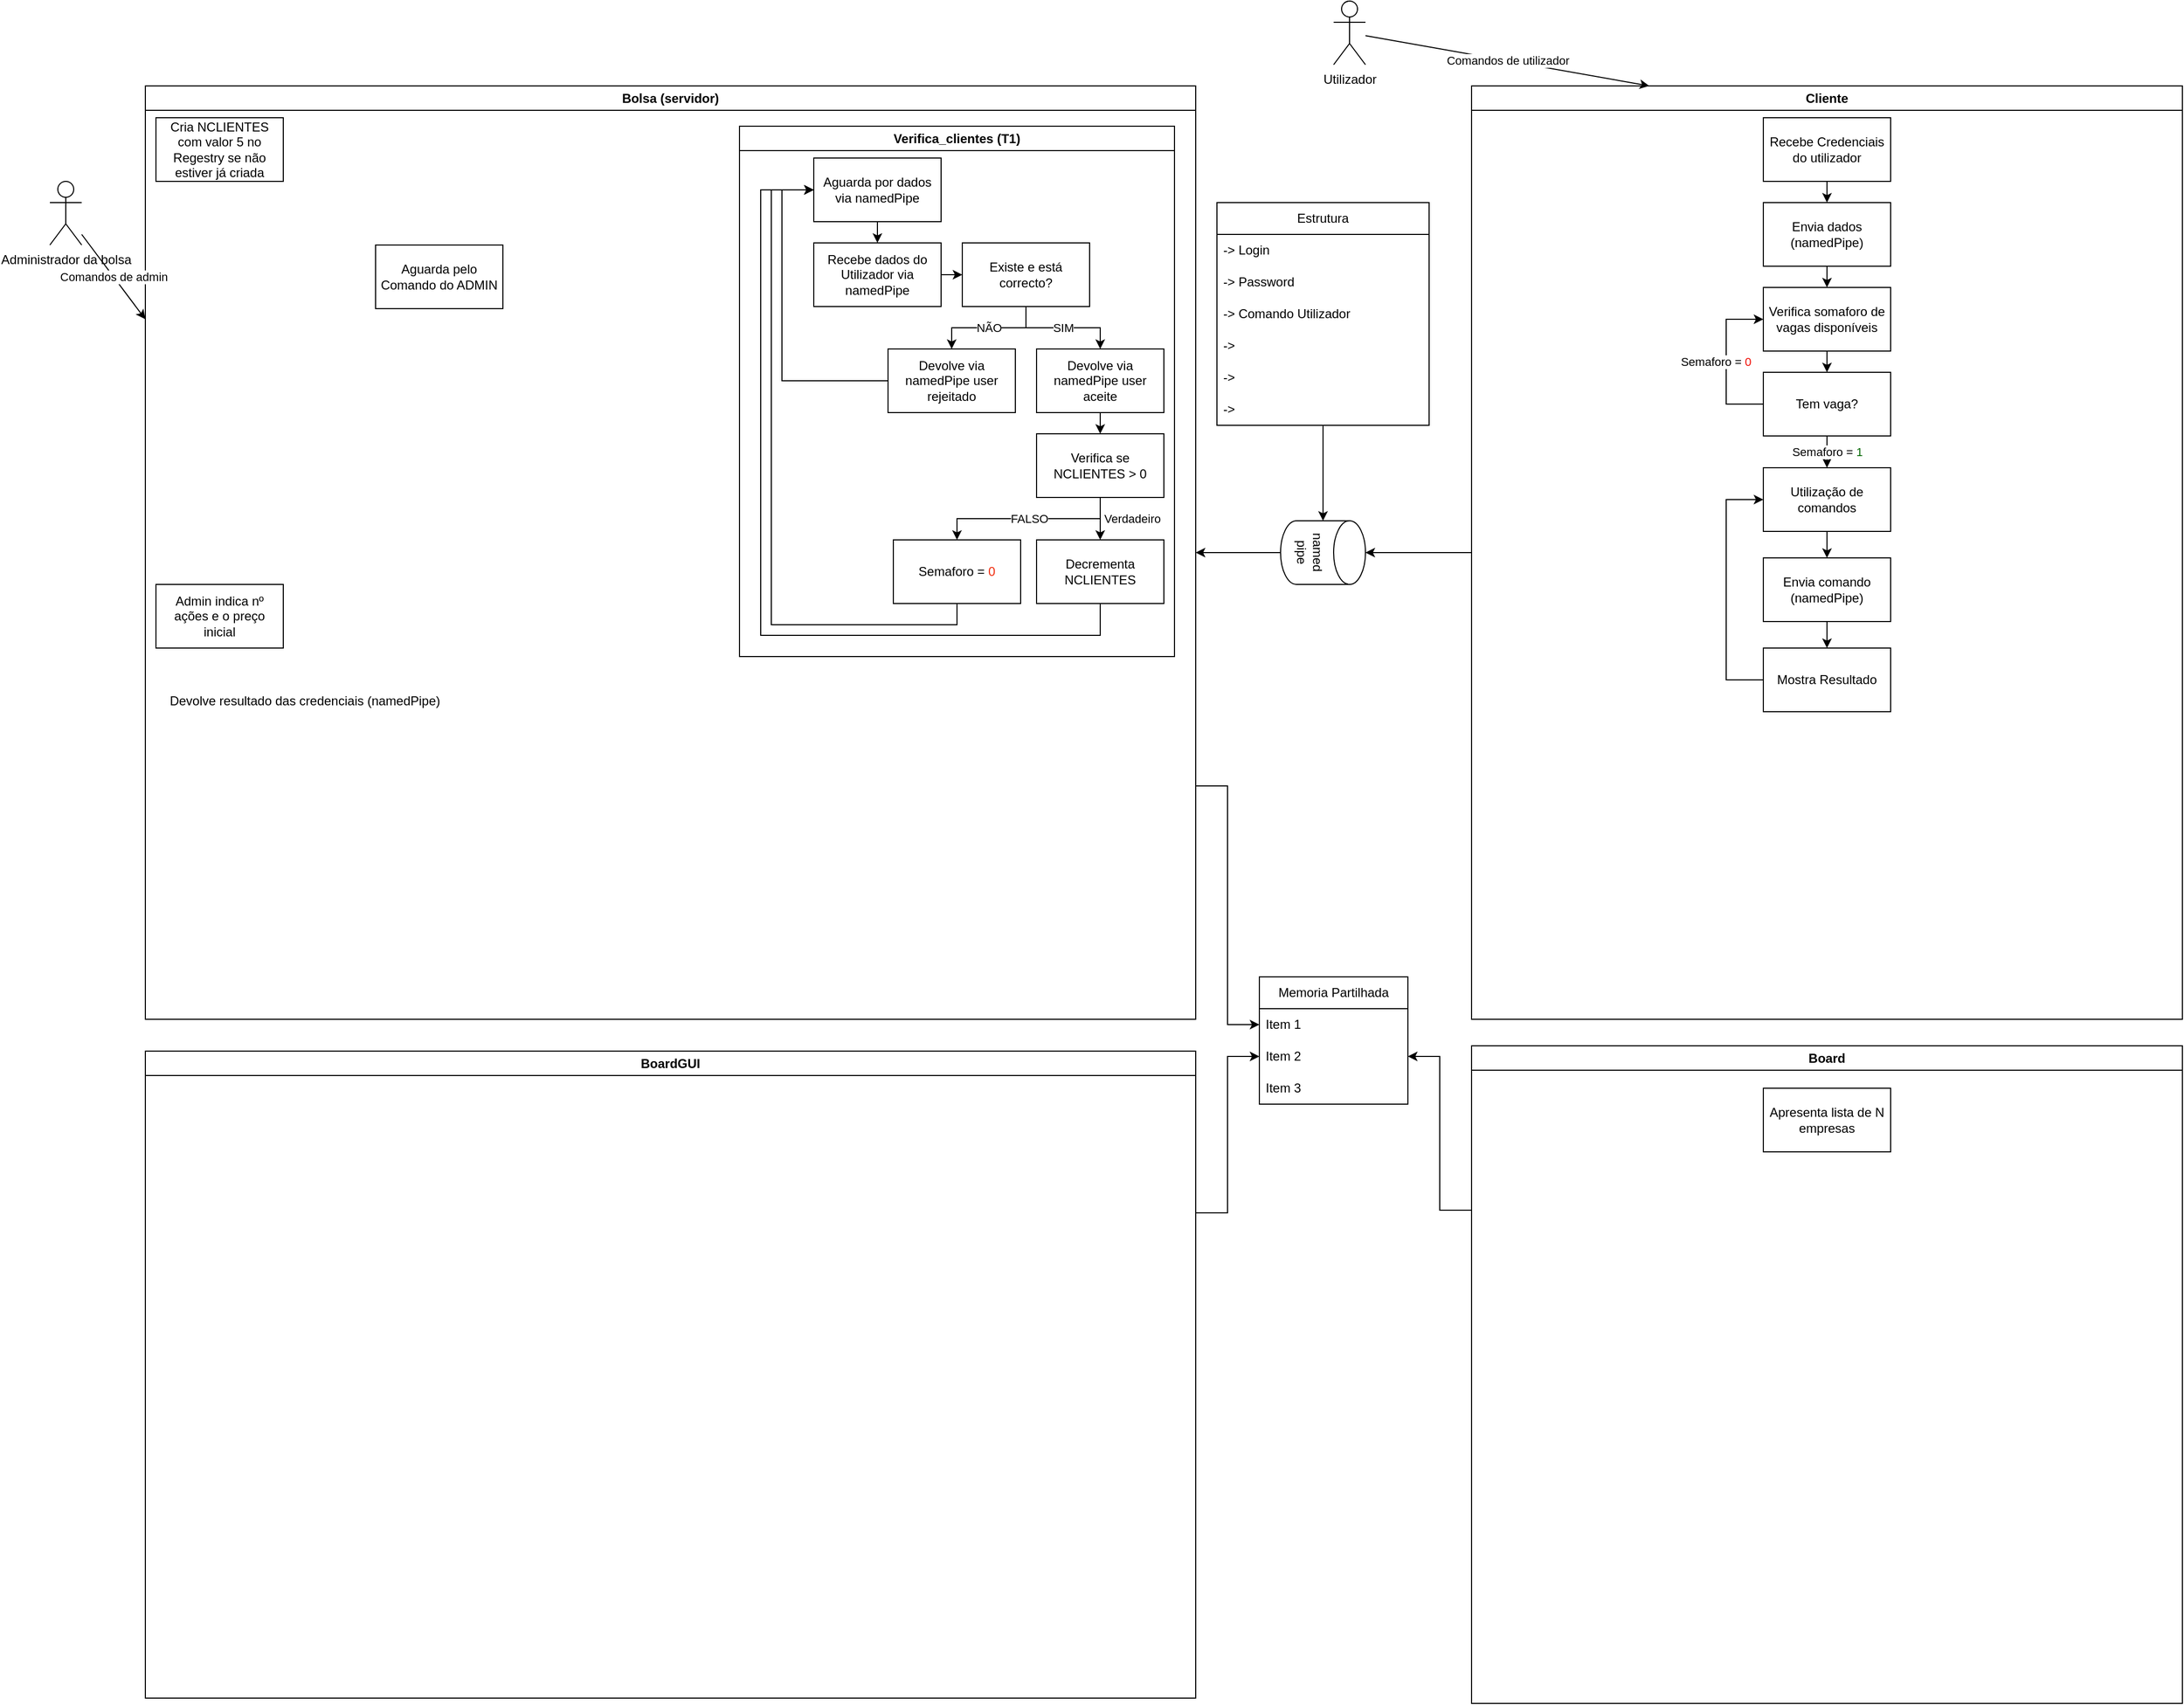 <mxfile version="24.1.0" type="device">
  <diagram id="cJ_9kzysYg_NpnzKaHlt" name="Página-1">
    <mxGraphModel dx="2161" dy="1188" grid="1" gridSize="10" guides="1" tooltips="1" connect="1" arrows="1" fold="1" page="1" pageScale="1" pageWidth="827" pageHeight="1169" math="0" shadow="0">
      <root>
        <mxCell id="0" />
        <mxCell id="1" parent="0" />
        <mxCell id="eUQ-MFnaL1vq6Etl-pcT-39" style="edgeStyle=orthogonalEdgeStyle;rounded=0;orthogonalLoop=1;jettySize=auto;html=1;exitX=1;exitY=0.75;exitDx=0;exitDy=0;entryX=0;entryY=0.5;entryDx=0;entryDy=0;" parent="1" source="eUQ-MFnaL1vq6Etl-pcT-1" target="eUQ-MFnaL1vq6Etl-pcT-33" edge="1">
          <mxGeometry relative="1" as="geometry" />
        </mxCell>
        <mxCell id="eUQ-MFnaL1vq6Etl-pcT-1" value="Bolsa (servidor)" style="swimlane;whiteSpace=wrap;html=1;" parent="1" vertex="1">
          <mxGeometry x="-690" y="80" width="990" height="880" as="geometry" />
        </mxCell>
        <mxCell id="eUQ-MFnaL1vq6Etl-pcT-41" value="Cria NCLIENTES com valor 5 no Regestry se não estiver já criada" style="whiteSpace=wrap;html=1;" parent="eUQ-MFnaL1vq6Etl-pcT-1" vertex="1">
          <mxGeometry x="10" y="30" width="120" height="60" as="geometry" />
        </mxCell>
        <mxCell id="eUQ-MFnaL1vq6Etl-pcT-56" value="Verifica_clientes (T1)" style="swimlane;whiteSpace=wrap;html=1;" parent="eUQ-MFnaL1vq6Etl-pcT-1" vertex="1">
          <mxGeometry x="560" y="38" width="410" height="500" as="geometry" />
        </mxCell>
        <mxCell id="eUQ-MFnaL1vq6Etl-pcT-61" style="edgeStyle=orthogonalEdgeStyle;rounded=0;orthogonalLoop=1;jettySize=auto;html=1;exitX=1;exitY=0.5;exitDx=0;exitDy=0;entryX=0;entryY=0.5;entryDx=0;entryDy=0;" parent="eUQ-MFnaL1vq6Etl-pcT-56" source="eUQ-MFnaL1vq6Etl-pcT-57" target="eUQ-MFnaL1vq6Etl-pcT-59" edge="1">
          <mxGeometry relative="1" as="geometry" />
        </mxCell>
        <mxCell id="eUQ-MFnaL1vq6Etl-pcT-57" value="Recebe dados do Utilizador via namedPipe" style="whiteSpace=wrap;html=1;" parent="eUQ-MFnaL1vq6Etl-pcT-56" vertex="1">
          <mxGeometry x="70" y="110" width="120" height="60" as="geometry" />
        </mxCell>
        <mxCell id="eUQ-MFnaL1vq6Etl-pcT-63" value="SIM" style="edgeStyle=orthogonalEdgeStyle;rounded=0;orthogonalLoop=1;jettySize=auto;html=1;exitX=0.5;exitY=1;exitDx=0;exitDy=0;entryX=0.5;entryY=0;entryDx=0;entryDy=0;" parent="eUQ-MFnaL1vq6Etl-pcT-56" source="eUQ-MFnaL1vq6Etl-pcT-59" target="eUQ-MFnaL1vq6Etl-pcT-60" edge="1">
          <mxGeometry relative="1" as="geometry" />
        </mxCell>
        <mxCell id="eUQ-MFnaL1vq6Etl-pcT-68" value="NÃO" style="edgeStyle=orthogonalEdgeStyle;rounded=0;orthogonalLoop=1;jettySize=auto;html=1;exitX=0.5;exitY=1;exitDx=0;exitDy=0;entryX=0.5;entryY=0;entryDx=0;entryDy=0;" parent="eUQ-MFnaL1vq6Etl-pcT-56" source="eUQ-MFnaL1vq6Etl-pcT-59" target="eUQ-MFnaL1vq6Etl-pcT-65" edge="1">
          <mxGeometry relative="1" as="geometry" />
        </mxCell>
        <mxCell id="eUQ-MFnaL1vq6Etl-pcT-59" value="Existe e está correcto?" style="whiteSpace=wrap;html=1;" parent="eUQ-MFnaL1vq6Etl-pcT-56" vertex="1">
          <mxGeometry x="210" y="110" width="120" height="60" as="geometry" />
        </mxCell>
        <mxCell id="eUQ-MFnaL1vq6Etl-pcT-86" style="edgeStyle=orthogonalEdgeStyle;rounded=0;orthogonalLoop=1;jettySize=auto;html=1;exitX=0.5;exitY=1;exitDx=0;exitDy=0;entryX=0.5;entryY=0;entryDx=0;entryDy=0;" parent="eUQ-MFnaL1vq6Etl-pcT-56" source="eUQ-MFnaL1vq6Etl-pcT-60" target="eUQ-MFnaL1vq6Etl-pcT-85" edge="1">
          <mxGeometry relative="1" as="geometry" />
        </mxCell>
        <mxCell id="eUQ-MFnaL1vq6Etl-pcT-60" value="Devolve via namedPipe user aceite" style="whiteSpace=wrap;html=1;" parent="eUQ-MFnaL1vq6Etl-pcT-56" vertex="1">
          <mxGeometry x="280" y="210" width="120" height="60" as="geometry" />
        </mxCell>
        <mxCell id="eUQ-MFnaL1vq6Etl-pcT-82" style="edgeStyle=orthogonalEdgeStyle;rounded=0;orthogonalLoop=1;jettySize=auto;html=1;exitX=0;exitY=0.5;exitDx=0;exitDy=0;entryX=0;entryY=0.5;entryDx=0;entryDy=0;" parent="eUQ-MFnaL1vq6Etl-pcT-56" source="eUQ-MFnaL1vq6Etl-pcT-65" target="eUQ-MFnaL1vq6Etl-pcT-78" edge="1">
          <mxGeometry relative="1" as="geometry">
            <Array as="points">
              <mxPoint x="40" y="240" />
              <mxPoint x="40" y="60" />
            </Array>
          </mxGeometry>
        </mxCell>
        <mxCell id="eUQ-MFnaL1vq6Etl-pcT-65" value="Devolve via namedPipe user rejeitado" style="whiteSpace=wrap;html=1;" parent="eUQ-MFnaL1vq6Etl-pcT-56" vertex="1">
          <mxGeometry x="140" y="210" width="120" height="60" as="geometry" />
        </mxCell>
        <mxCell id="eUQ-MFnaL1vq6Etl-pcT-91" style="edgeStyle=orthogonalEdgeStyle;rounded=0;orthogonalLoop=1;jettySize=auto;html=1;exitX=0.5;exitY=1;exitDx=0;exitDy=0;entryX=0;entryY=0.5;entryDx=0;entryDy=0;" parent="eUQ-MFnaL1vq6Etl-pcT-56" source="eUQ-MFnaL1vq6Etl-pcT-77" target="eUQ-MFnaL1vq6Etl-pcT-78" edge="1">
          <mxGeometry relative="1" as="geometry">
            <Array as="points">
              <mxPoint x="340" y="480" />
              <mxPoint x="20" y="480" />
              <mxPoint x="20" y="60" />
            </Array>
          </mxGeometry>
        </mxCell>
        <mxCell id="eUQ-MFnaL1vq6Etl-pcT-77" value="Decrementa NCLIENTES" style="whiteSpace=wrap;html=1;" parent="eUQ-MFnaL1vq6Etl-pcT-56" vertex="1">
          <mxGeometry x="280" y="390" width="120" height="60" as="geometry" />
        </mxCell>
        <mxCell id="eUQ-MFnaL1vq6Etl-pcT-83" style="edgeStyle=orthogonalEdgeStyle;rounded=0;orthogonalLoop=1;jettySize=auto;html=1;exitX=0.5;exitY=1;exitDx=0;exitDy=0;entryX=0.5;entryY=0;entryDx=0;entryDy=0;" parent="eUQ-MFnaL1vq6Etl-pcT-56" source="eUQ-MFnaL1vq6Etl-pcT-78" target="eUQ-MFnaL1vq6Etl-pcT-57" edge="1">
          <mxGeometry relative="1" as="geometry" />
        </mxCell>
        <mxCell id="eUQ-MFnaL1vq6Etl-pcT-78" value="Aguarda por dados via namedPipe" style="whiteSpace=wrap;html=1;" parent="eUQ-MFnaL1vq6Etl-pcT-56" vertex="1">
          <mxGeometry x="70" y="30" width="120" height="60" as="geometry" />
        </mxCell>
        <mxCell id="eUQ-MFnaL1vq6Etl-pcT-87" value="Verdadeiro" style="edgeStyle=orthogonalEdgeStyle;rounded=0;orthogonalLoop=1;jettySize=auto;html=1;exitX=0.5;exitY=1;exitDx=0;exitDy=0;entryX=0.5;entryY=0;entryDx=0;entryDy=0;" parent="eUQ-MFnaL1vq6Etl-pcT-56" source="eUQ-MFnaL1vq6Etl-pcT-85" target="eUQ-MFnaL1vq6Etl-pcT-77" edge="1">
          <mxGeometry y="30" relative="1" as="geometry">
            <mxPoint as="offset" />
          </mxGeometry>
        </mxCell>
        <mxCell id="eUQ-MFnaL1vq6Etl-pcT-89" value="FALSO" style="edgeStyle=orthogonalEdgeStyle;rounded=0;orthogonalLoop=1;jettySize=auto;html=1;exitX=0.5;exitY=1;exitDx=0;exitDy=0;entryX=0.5;entryY=0;entryDx=0;entryDy=0;" parent="eUQ-MFnaL1vq6Etl-pcT-56" source="eUQ-MFnaL1vq6Etl-pcT-85" target="eUQ-MFnaL1vq6Etl-pcT-88" edge="1">
          <mxGeometry relative="1" as="geometry" />
        </mxCell>
        <mxCell id="eUQ-MFnaL1vq6Etl-pcT-85" value="Verifica se NCLIENTES &amp;gt; 0" style="whiteSpace=wrap;html=1;" parent="eUQ-MFnaL1vq6Etl-pcT-56" vertex="1">
          <mxGeometry x="280" y="290" width="120" height="60" as="geometry" />
        </mxCell>
        <mxCell id="eUQ-MFnaL1vq6Etl-pcT-90" style="edgeStyle=orthogonalEdgeStyle;rounded=0;orthogonalLoop=1;jettySize=auto;html=1;exitX=0.5;exitY=1;exitDx=0;exitDy=0;entryX=0;entryY=0.5;entryDx=0;entryDy=0;" parent="eUQ-MFnaL1vq6Etl-pcT-56" source="eUQ-MFnaL1vq6Etl-pcT-88" target="eUQ-MFnaL1vq6Etl-pcT-78" edge="1">
          <mxGeometry relative="1" as="geometry">
            <Array as="points">
              <mxPoint x="205" y="470" />
              <mxPoint x="30" y="470" />
              <mxPoint x="30" y="60" />
            </Array>
          </mxGeometry>
        </mxCell>
        <mxCell id="eUQ-MFnaL1vq6Etl-pcT-88" value="Semaforo = &lt;font color=&quot;#f02f11&quot;&gt;0&lt;/font&gt;" style="whiteSpace=wrap;html=1;" parent="eUQ-MFnaL1vq6Etl-pcT-56" vertex="1">
          <mxGeometry x="145" y="390" width="120" height="60" as="geometry" />
        </mxCell>
        <mxCell id="eUQ-MFnaL1vq6Etl-pcT-14" value="Devolve resultado das credenciais (namedPipe)" style="text;html=1;align=center;verticalAlign=middle;resizable=0;points=[];autosize=1;strokeColor=none;fillColor=none;" parent="eUQ-MFnaL1vq6Etl-pcT-1" vertex="1">
          <mxGeometry x="10" y="565" width="280" height="30" as="geometry" />
        </mxCell>
        <mxCell id="eUQ-MFnaL1vq6Etl-pcT-47" value="Admin indica nº ações e o preço inicial" style="whiteSpace=wrap;html=1;" parent="eUQ-MFnaL1vq6Etl-pcT-1" vertex="1">
          <mxGeometry x="10" y="470" width="120" height="60" as="geometry" />
        </mxCell>
        <mxCell id="23Vf8jw9pgkzkxeII7kw-12" value="Aguarda pelo Comando do ADMIN" style="whiteSpace=wrap;html=1;" vertex="1" parent="eUQ-MFnaL1vq6Etl-pcT-1">
          <mxGeometry x="217" y="150" width="120" height="60" as="geometry" />
        </mxCell>
        <mxCell id="eUQ-MFnaL1vq6Etl-pcT-2" value="Cliente" style="swimlane;whiteSpace=wrap;html=1;" parent="1" vertex="1">
          <mxGeometry x="560" y="80" width="670" height="880" as="geometry" />
        </mxCell>
        <mxCell id="eUQ-MFnaL1vq6Etl-pcT-23" style="edgeStyle=orthogonalEdgeStyle;rounded=0;orthogonalLoop=1;jettySize=auto;html=1;exitX=0.5;exitY=1;exitDx=0;exitDy=0;entryX=0.5;entryY=0;entryDx=0;entryDy=0;" parent="eUQ-MFnaL1vq6Etl-pcT-2" source="eUQ-MFnaL1vq6Etl-pcT-17" target="eUQ-MFnaL1vq6Etl-pcT-22" edge="1">
          <mxGeometry relative="1" as="geometry" />
        </mxCell>
        <mxCell id="eUQ-MFnaL1vq6Etl-pcT-17" value="Recebe Credenciais do utilizador" style="whiteSpace=wrap;html=1;" parent="eUQ-MFnaL1vq6Etl-pcT-2" vertex="1">
          <mxGeometry x="275" y="30" width="120" height="60" as="geometry" />
        </mxCell>
        <mxCell id="eUQ-MFnaL1vq6Etl-pcT-28" style="edgeStyle=orthogonalEdgeStyle;rounded=0;orthogonalLoop=1;jettySize=auto;html=1;exitX=0;exitY=0.5;exitDx=0;exitDy=0;entryX=0;entryY=0.5;entryDx=0;entryDy=0;" parent="eUQ-MFnaL1vq6Etl-pcT-2" source="eUQ-MFnaL1vq6Etl-pcT-19" target="eUQ-MFnaL1vq6Etl-pcT-21" edge="1">
          <mxGeometry relative="1" as="geometry">
            <Array as="points">
              <mxPoint x="240" y="300" />
              <mxPoint x="240" y="220" />
            </Array>
          </mxGeometry>
        </mxCell>
        <mxCell id="eUQ-MFnaL1vq6Etl-pcT-29" value="Semaforo = &lt;font color=&quot;#f00d05&quot;&gt;0&lt;/font&gt;" style="edgeLabel;html=1;align=center;verticalAlign=middle;resizable=0;points=[];" parent="eUQ-MFnaL1vq6Etl-pcT-28" vertex="1" connectable="0">
          <mxGeometry x="-0.093" y="-1" relative="1" as="geometry">
            <mxPoint x="-11" y="-7" as="offset" />
          </mxGeometry>
        </mxCell>
        <mxCell id="eUQ-MFnaL1vq6Etl-pcT-49" value="Semaforo = &lt;font color=&quot;#006600&quot;&gt;1&lt;/font&gt;" style="edgeStyle=orthogonalEdgeStyle;rounded=0;orthogonalLoop=1;jettySize=auto;html=1;exitX=0.5;exitY=1;exitDx=0;exitDy=0;entryX=0.5;entryY=0;entryDx=0;entryDy=0;" parent="eUQ-MFnaL1vq6Etl-pcT-2" source="eUQ-MFnaL1vq6Etl-pcT-19" target="eUQ-MFnaL1vq6Etl-pcT-48" edge="1">
          <mxGeometry relative="1" as="geometry" />
        </mxCell>
        <mxCell id="eUQ-MFnaL1vq6Etl-pcT-19" value="Tem vaga?" style="whiteSpace=wrap;html=1;" parent="eUQ-MFnaL1vq6Etl-pcT-2" vertex="1">
          <mxGeometry x="275" y="270" width="120" height="60" as="geometry" />
        </mxCell>
        <mxCell id="eUQ-MFnaL1vq6Etl-pcT-50" style="edgeStyle=orthogonalEdgeStyle;rounded=0;orthogonalLoop=1;jettySize=auto;html=1;exitX=0.5;exitY=1;exitDx=0;exitDy=0;entryX=0.5;entryY=0;entryDx=0;entryDy=0;" parent="eUQ-MFnaL1vq6Etl-pcT-2" source="eUQ-MFnaL1vq6Etl-pcT-21" target="eUQ-MFnaL1vq6Etl-pcT-19" edge="1">
          <mxGeometry relative="1" as="geometry" />
        </mxCell>
        <mxCell id="eUQ-MFnaL1vq6Etl-pcT-21" value="Verifica somaforo de vagas disponíveis" style="whiteSpace=wrap;html=1;" parent="eUQ-MFnaL1vq6Etl-pcT-2" vertex="1">
          <mxGeometry x="275" y="190" width="120" height="60" as="geometry" />
        </mxCell>
        <mxCell id="eUQ-MFnaL1vq6Etl-pcT-26" style="edgeStyle=orthogonalEdgeStyle;rounded=0;orthogonalLoop=1;jettySize=auto;html=1;exitX=0.5;exitY=1;exitDx=0;exitDy=0;entryX=0.5;entryY=0;entryDx=0;entryDy=0;" parent="eUQ-MFnaL1vq6Etl-pcT-2" source="eUQ-MFnaL1vq6Etl-pcT-22" target="eUQ-MFnaL1vq6Etl-pcT-21" edge="1">
          <mxGeometry relative="1" as="geometry" />
        </mxCell>
        <mxCell id="eUQ-MFnaL1vq6Etl-pcT-22" value="Envia dados (namedPipe)" style="whiteSpace=wrap;html=1;" parent="eUQ-MFnaL1vq6Etl-pcT-2" vertex="1">
          <mxGeometry x="275" y="110" width="120" height="60" as="geometry" />
        </mxCell>
        <mxCell id="eUQ-MFnaL1vq6Etl-pcT-52" style="edgeStyle=orthogonalEdgeStyle;rounded=0;orthogonalLoop=1;jettySize=auto;html=1;exitX=0.5;exitY=1;exitDx=0;exitDy=0;entryX=0.5;entryY=0;entryDx=0;entryDy=0;" parent="eUQ-MFnaL1vq6Etl-pcT-2" source="eUQ-MFnaL1vq6Etl-pcT-48" target="eUQ-MFnaL1vq6Etl-pcT-51" edge="1">
          <mxGeometry relative="1" as="geometry" />
        </mxCell>
        <mxCell id="eUQ-MFnaL1vq6Etl-pcT-48" value="Utilização de comandos" style="whiteSpace=wrap;html=1;" parent="eUQ-MFnaL1vq6Etl-pcT-2" vertex="1">
          <mxGeometry x="275" y="360" width="120" height="60" as="geometry" />
        </mxCell>
        <mxCell id="eUQ-MFnaL1vq6Etl-pcT-54" style="edgeStyle=orthogonalEdgeStyle;rounded=0;orthogonalLoop=1;jettySize=auto;html=1;exitX=0.5;exitY=1;exitDx=0;exitDy=0;entryX=0.5;entryY=0;entryDx=0;entryDy=0;" parent="eUQ-MFnaL1vq6Etl-pcT-2" source="eUQ-MFnaL1vq6Etl-pcT-51" target="eUQ-MFnaL1vq6Etl-pcT-53" edge="1">
          <mxGeometry relative="1" as="geometry" />
        </mxCell>
        <mxCell id="eUQ-MFnaL1vq6Etl-pcT-51" value="Envia comando (namedPipe)" style="whiteSpace=wrap;html=1;" parent="eUQ-MFnaL1vq6Etl-pcT-2" vertex="1">
          <mxGeometry x="275" y="445" width="120" height="60" as="geometry" />
        </mxCell>
        <mxCell id="eUQ-MFnaL1vq6Etl-pcT-55" style="edgeStyle=orthogonalEdgeStyle;rounded=0;orthogonalLoop=1;jettySize=auto;html=1;exitX=0;exitY=0.5;exitDx=0;exitDy=0;entryX=0;entryY=0.5;entryDx=0;entryDy=0;" parent="eUQ-MFnaL1vq6Etl-pcT-2" source="eUQ-MFnaL1vq6Etl-pcT-53" target="eUQ-MFnaL1vq6Etl-pcT-48" edge="1">
          <mxGeometry relative="1" as="geometry">
            <Array as="points">
              <mxPoint x="240" y="560" />
              <mxPoint x="240" y="390" />
            </Array>
          </mxGeometry>
        </mxCell>
        <mxCell id="eUQ-MFnaL1vq6Etl-pcT-53" value="Mostra Resultado" style="whiteSpace=wrap;html=1;" parent="eUQ-MFnaL1vq6Etl-pcT-2" vertex="1">
          <mxGeometry x="275" y="530" width="120" height="60" as="geometry" />
        </mxCell>
        <mxCell id="eUQ-MFnaL1vq6Etl-pcT-36" style="edgeStyle=orthogonalEdgeStyle;rounded=0;orthogonalLoop=1;jettySize=auto;html=1;exitX=0;exitY=0.25;exitDx=0;exitDy=0;entryX=1;entryY=0.5;entryDx=0;entryDy=0;" parent="1" source="eUQ-MFnaL1vq6Etl-pcT-3" target="eUQ-MFnaL1vq6Etl-pcT-34" edge="1">
          <mxGeometry relative="1" as="geometry" />
        </mxCell>
        <mxCell id="eUQ-MFnaL1vq6Etl-pcT-3" value="Board" style="swimlane;whiteSpace=wrap;html=1;" parent="1" vertex="1">
          <mxGeometry x="560" y="985" width="670" height="620" as="geometry" />
        </mxCell>
        <mxCell id="eUQ-MFnaL1vq6Etl-pcT-31" value="Apresenta lista de N empresas" style="whiteSpace=wrap;html=1;" parent="eUQ-MFnaL1vq6Etl-pcT-3" vertex="1">
          <mxGeometry x="275" y="40" width="120" height="60" as="geometry" />
        </mxCell>
        <mxCell id="eUQ-MFnaL1vq6Etl-pcT-40" style="edgeStyle=orthogonalEdgeStyle;rounded=0;orthogonalLoop=1;jettySize=auto;html=1;exitX=1;exitY=0.25;exitDx=0;exitDy=0;entryX=0;entryY=0.5;entryDx=0;entryDy=0;" parent="1" source="eUQ-MFnaL1vq6Etl-pcT-4" target="eUQ-MFnaL1vq6Etl-pcT-34" edge="1">
          <mxGeometry relative="1" as="geometry" />
        </mxCell>
        <mxCell id="eUQ-MFnaL1vq6Etl-pcT-4" value="BoardGUI" style="swimlane;whiteSpace=wrap;html=1;" parent="1" vertex="1">
          <mxGeometry x="-690" y="990" width="990" height="610" as="geometry" />
        </mxCell>
        <mxCell id="eUQ-MFnaL1vq6Etl-pcT-5" value="Administrador da bolsa" style="shape=umlActor;verticalLabelPosition=bottom;verticalAlign=top;html=1;outlineConnect=0;" parent="1" vertex="1">
          <mxGeometry x="-780" y="170" width="30" height="60" as="geometry" />
        </mxCell>
        <mxCell id="eUQ-MFnaL1vq6Etl-pcT-6" value="Comandos de admin" style="endArrow=classic;html=1;rounded=0;entryX=0;entryY=0.25;entryDx=0;entryDy=0;" parent="1" source="eUQ-MFnaL1vq6Etl-pcT-5" target="eUQ-MFnaL1vq6Etl-pcT-1" edge="1">
          <mxGeometry width="50" height="50" relative="1" as="geometry">
            <mxPoint x="220" y="500" as="sourcePoint" />
            <mxPoint x="270" y="450" as="targetPoint" />
          </mxGeometry>
        </mxCell>
        <mxCell id="eUQ-MFnaL1vq6Etl-pcT-7" value="Utilizador" style="shape=umlActor;verticalLabelPosition=bottom;verticalAlign=top;html=1;outlineConnect=0;" parent="1" vertex="1">
          <mxGeometry x="430" width="30" height="60" as="geometry" />
        </mxCell>
        <mxCell id="eUQ-MFnaL1vq6Etl-pcT-8" value="Comandos de utilizador" style="endArrow=classic;html=1;rounded=0;entryX=0.25;entryY=0;entryDx=0;entryDy=0;" parent="1" source="eUQ-MFnaL1vq6Etl-pcT-7" target="eUQ-MFnaL1vq6Etl-pcT-2" edge="1">
          <mxGeometry width="50" height="50" relative="1" as="geometry">
            <mxPoint x="380" y="510" as="sourcePoint" />
            <mxPoint x="430" y="460" as="targetPoint" />
          </mxGeometry>
        </mxCell>
        <mxCell id="eUQ-MFnaL1vq6Etl-pcT-9" value="named pipe" style="shape=cylinder3;whiteSpace=wrap;html=1;boundedLbl=1;backgroundOutline=1;size=15;rotation=90;" parent="1" vertex="1">
          <mxGeometry x="390" y="480" width="60" height="80" as="geometry" />
        </mxCell>
        <mxCell id="eUQ-MFnaL1vq6Etl-pcT-10" value="" style="endArrow=classic;html=1;rounded=0;entryX=1;entryY=0.5;entryDx=0;entryDy=0;" parent="1" source="eUQ-MFnaL1vq6Etl-pcT-9" target="eUQ-MFnaL1vq6Etl-pcT-1" edge="1">
          <mxGeometry width="50" height="50" relative="1" as="geometry">
            <mxPoint x="380" y="510" as="sourcePoint" />
            <mxPoint x="430" y="460" as="targetPoint" />
          </mxGeometry>
        </mxCell>
        <mxCell id="eUQ-MFnaL1vq6Etl-pcT-11" value="" style="endArrow=classic;html=1;rounded=0;exitX=0;exitY=0.5;exitDx=0;exitDy=0;" parent="1" source="eUQ-MFnaL1vq6Etl-pcT-2" target="eUQ-MFnaL1vq6Etl-pcT-9" edge="1">
          <mxGeometry width="50" height="50" relative="1" as="geometry">
            <mxPoint x="380" y="510" as="sourcePoint" />
            <mxPoint x="430" y="460" as="targetPoint" />
          </mxGeometry>
        </mxCell>
        <mxCell id="eUQ-MFnaL1vq6Etl-pcT-32" value="Memoria Partilhada" style="swimlane;fontStyle=0;childLayout=stackLayout;horizontal=1;startSize=30;horizontalStack=0;resizeParent=1;resizeParentMax=0;resizeLast=0;collapsible=1;marginBottom=0;whiteSpace=wrap;html=1;" parent="1" vertex="1">
          <mxGeometry x="360" y="920" width="140" height="120" as="geometry" />
        </mxCell>
        <mxCell id="eUQ-MFnaL1vq6Etl-pcT-33" value="Item 1" style="text;strokeColor=none;fillColor=none;align=left;verticalAlign=middle;spacingLeft=4;spacingRight=4;overflow=hidden;points=[[0,0.5],[1,0.5]];portConstraint=eastwest;rotatable=0;whiteSpace=wrap;html=1;" parent="eUQ-MFnaL1vq6Etl-pcT-32" vertex="1">
          <mxGeometry y="30" width="140" height="30" as="geometry" />
        </mxCell>
        <mxCell id="eUQ-MFnaL1vq6Etl-pcT-34" value="Item 2" style="text;strokeColor=none;fillColor=none;align=left;verticalAlign=middle;spacingLeft=4;spacingRight=4;overflow=hidden;points=[[0,0.5],[1,0.5]];portConstraint=eastwest;rotatable=0;whiteSpace=wrap;html=1;" parent="eUQ-MFnaL1vq6Etl-pcT-32" vertex="1">
          <mxGeometry y="60" width="140" height="30" as="geometry" />
        </mxCell>
        <mxCell id="eUQ-MFnaL1vq6Etl-pcT-35" value="Item 3" style="text;strokeColor=none;fillColor=none;align=left;verticalAlign=middle;spacingLeft=4;spacingRight=4;overflow=hidden;points=[[0,0.5],[1,0.5]];portConstraint=eastwest;rotatable=0;whiteSpace=wrap;html=1;" parent="eUQ-MFnaL1vq6Etl-pcT-32" vertex="1">
          <mxGeometry y="90" width="140" height="30" as="geometry" />
        </mxCell>
        <mxCell id="23Vf8jw9pgkzkxeII7kw-2" value="Estrutura" style="swimlane;fontStyle=0;childLayout=stackLayout;horizontal=1;startSize=30;horizontalStack=0;resizeParent=1;resizeParentMax=0;resizeLast=0;collapsible=1;marginBottom=0;whiteSpace=wrap;html=1;" vertex="1" parent="1">
          <mxGeometry x="320" y="190" width="200" height="210" as="geometry" />
        </mxCell>
        <mxCell id="23Vf8jw9pgkzkxeII7kw-3" value="-&amp;gt; Login" style="text;strokeColor=none;fillColor=none;align=left;verticalAlign=middle;spacingLeft=4;spacingRight=4;overflow=hidden;points=[[0,0.5],[1,0.5]];portConstraint=eastwest;rotatable=0;whiteSpace=wrap;html=1;" vertex="1" parent="23Vf8jw9pgkzkxeII7kw-2">
          <mxGeometry y="30" width="200" height="30" as="geometry" />
        </mxCell>
        <mxCell id="23Vf8jw9pgkzkxeII7kw-4" value="-&amp;gt;&amp;nbsp;Password" style="text;strokeColor=none;fillColor=none;align=left;verticalAlign=middle;spacingLeft=4;spacingRight=4;overflow=hidden;points=[[0,0.5],[1,0.5]];portConstraint=eastwest;rotatable=0;whiteSpace=wrap;html=1;" vertex="1" parent="23Vf8jw9pgkzkxeII7kw-2">
          <mxGeometry y="60" width="200" height="30" as="geometry" />
        </mxCell>
        <mxCell id="23Vf8jw9pgkzkxeII7kw-5" value="-&amp;gt;&amp;nbsp;Comando Utilizador" style="text;strokeColor=none;fillColor=none;align=left;verticalAlign=middle;spacingLeft=4;spacingRight=4;overflow=hidden;points=[[0,0.5],[1,0.5]];portConstraint=eastwest;rotatable=0;whiteSpace=wrap;html=1;" vertex="1" parent="23Vf8jw9pgkzkxeII7kw-2">
          <mxGeometry y="90" width="200" height="30" as="geometry" />
        </mxCell>
        <mxCell id="23Vf8jw9pgkzkxeII7kw-9" value="-&amp;gt;&amp;nbsp;" style="text;strokeColor=none;fillColor=none;align=left;verticalAlign=middle;spacingLeft=4;spacingRight=4;overflow=hidden;points=[[0,0.5],[1,0.5]];portConstraint=eastwest;rotatable=0;whiteSpace=wrap;html=1;" vertex="1" parent="23Vf8jw9pgkzkxeII7kw-2">
          <mxGeometry y="120" width="200" height="30" as="geometry" />
        </mxCell>
        <mxCell id="23Vf8jw9pgkzkxeII7kw-10" value="-&amp;gt;&amp;nbsp;" style="text;strokeColor=none;fillColor=none;align=left;verticalAlign=middle;spacingLeft=4;spacingRight=4;overflow=hidden;points=[[0,0.5],[1,0.5]];portConstraint=eastwest;rotatable=0;whiteSpace=wrap;html=1;" vertex="1" parent="23Vf8jw9pgkzkxeII7kw-2">
          <mxGeometry y="150" width="200" height="30" as="geometry" />
        </mxCell>
        <mxCell id="23Vf8jw9pgkzkxeII7kw-11" value="-&amp;gt;&amp;nbsp;" style="text;strokeColor=none;fillColor=none;align=left;verticalAlign=middle;spacingLeft=4;spacingRight=4;overflow=hidden;points=[[0,0.5],[1,0.5]];portConstraint=eastwest;rotatable=0;whiteSpace=wrap;html=1;" vertex="1" parent="23Vf8jw9pgkzkxeII7kw-2">
          <mxGeometry y="180" width="200" height="30" as="geometry" />
        </mxCell>
        <mxCell id="23Vf8jw9pgkzkxeII7kw-7" value="" style="endArrow=classic;html=1;rounded=0;entryX=0;entryY=0.5;entryDx=0;entryDy=0;entryPerimeter=0;" edge="1" parent="1" source="23Vf8jw9pgkzkxeII7kw-2" target="eUQ-MFnaL1vq6Etl-pcT-9">
          <mxGeometry width="50" height="50" relative="1" as="geometry">
            <mxPoint x="410" y="500" as="sourcePoint" />
            <mxPoint x="460" y="450" as="targetPoint" />
          </mxGeometry>
        </mxCell>
      </root>
    </mxGraphModel>
  </diagram>
</mxfile>
